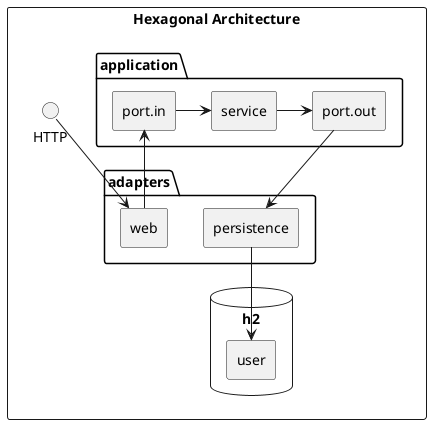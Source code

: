 @startuml
skinparam componentStyle rectangle
component "Hexagonal Architecture"{
package "adapters" {
    [web]
    [persistence]
}

package "application" {
    [port.in]->[service]
    [service]->[port.out]
}

database "h2"{
     [user]
}

HTTP --> web
web --> port.in
port.out --> persistence
persistence --> user
}
@enduml